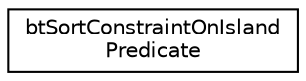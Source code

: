 digraph "Graphical Class Hierarchy"
{
  edge [fontname="Helvetica",fontsize="10",labelfontname="Helvetica",labelfontsize="10"];
  node [fontname="Helvetica",fontsize="10",shape=record];
  rankdir="LR";
  Node1 [label="btSortConstraintOnIsland\lPredicate",height=0.2,width=0.4,color="black", fillcolor="white", style="filled",URL="$classbt_sort_constraint_on_island_predicate.html"];
}
